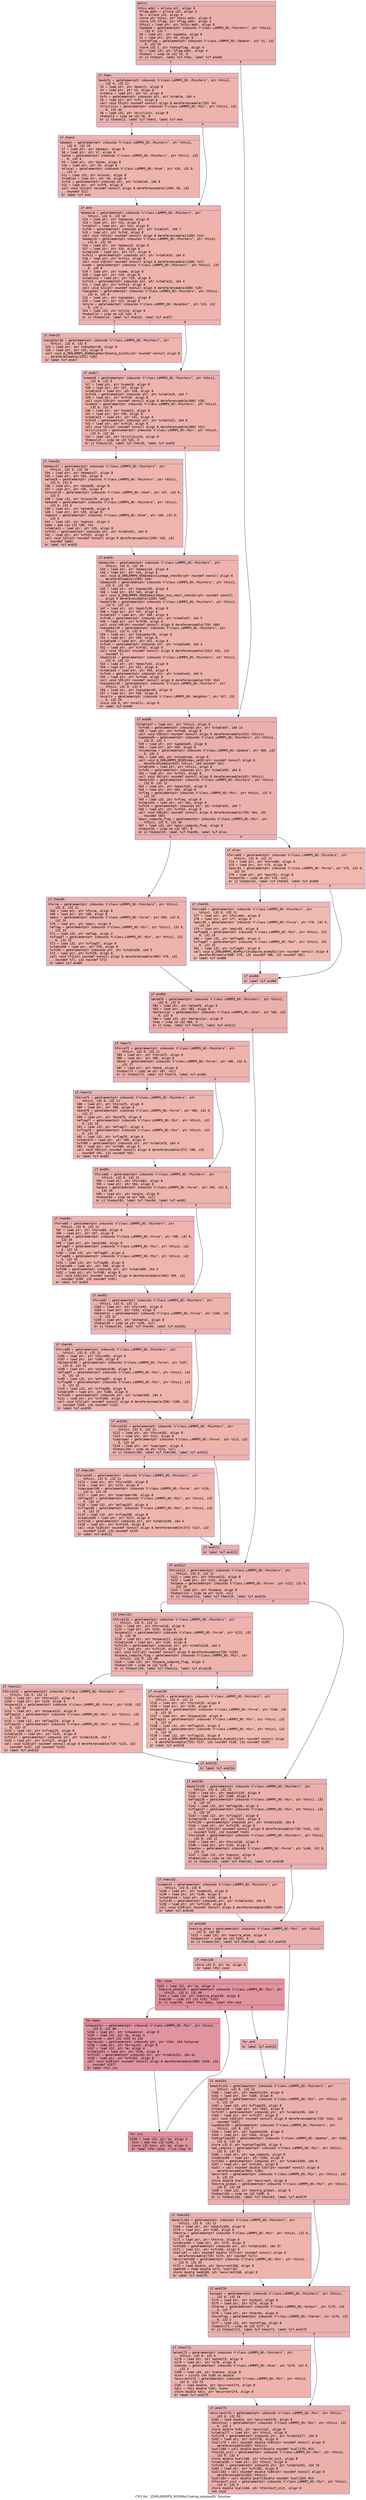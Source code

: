 digraph "CFG for '_ZN9LAMMPS_NS3Min13setup_minimalEi' function" {
	label="CFG for '_ZN9LAMMPS_NS3Min13setup_minimalEi' function";

	Node0x55814ac808a0 [shape=record,color="#3d50c3ff", style=filled, fillcolor="#d24b4070" fontname="Courier",label="{entry:\l|  %this.addr = alloca ptr, align 8\l  %flag.addr = alloca i32, align 4\l  %m = alloca i32, align 4\l  store ptr %this, ptr %this.addr, align 8\l  store i32 %flag, ptr %flag.addr, align 4\l  %this1 = load ptr, ptr %this.addr, align 8\l  %update = getelementptr inbounds %\"class.LAMMPS_NS::Pointers\", ptr %this1,\l... i32 0, i32 7\l  %0 = load ptr, ptr %update, align 8\l  %1 = load ptr, ptr %0, align 8\l  %setupflag = getelementptr inbounds %\"class.LAMMPS_NS::Update\", ptr %1, i32\l... 0, i32 16\l  store i32 1, ptr %setupflag, align 4\l  %2 = load i32, ptr %flag.addr, align 4\l  %tobool = icmp ne i32 %2, 0\l  br i1 %tobool, label %if.then, label %if.end46\l|{<s0>T|<s1>F}}"];
	Node0x55814ac808a0:s0 -> Node0x55814ac845a0[tooltip="entry -> if.then\nProbability 62.50%" ];
	Node0x55814ac808a0:s1 -> Node0x55814ac84610[tooltip="entry -> if.end46\nProbability 37.50%" ];
	Node0x55814ac845a0 [shape=record,color="#3d50c3ff", style=filled, fillcolor="#d6524470" fontname="Courier",label="{if.then:\l|  %modify = getelementptr inbounds %\"class.LAMMPS_NS::Pointers\", ptr %this1,\l... i32 0, i32 12\l  %3 = load ptr, ptr %modify, align 8\l  %4 = load ptr, ptr %3, align 8\l  %vtable = load ptr, ptr %4, align 8\l  %vfn = getelementptr inbounds ptr, ptr %vtable, i64 4\l  %5 = load ptr, ptr %vfn, align 8\l  call void %5(ptr noundef nonnull align 8 dereferenceable(720) %4)\l  %triclinic = getelementptr inbounds %\"class.LAMMPS_NS::Min\", ptr %this1, i32\l... 0, i32 44\l  %6 = load i32, ptr %triclinic, align 8\l  %tobool2 = icmp ne i32 %6, 0\l  br i1 %tobool2, label %if.then3, label %if.end\l|{<s0>T|<s1>F}}"];
	Node0x55814ac845a0:s0 -> Node0x55814ac84fb0[tooltip="if.then -> if.then3\nProbability 62.50%" ];
	Node0x55814ac845a0:s1 -> Node0x55814ac85030[tooltip="if.then -> if.end\nProbability 37.50%" ];
	Node0x55814ac84fb0 [shape=record,color="#3d50c3ff", style=filled, fillcolor="#d8564670" fontname="Courier",label="{if.then3:\l|  %domain = getelementptr inbounds %\"class.LAMMPS_NS::Pointers\", ptr %this1,\l... i32 0, i32 10\l  %7 = load ptr, ptr %domain, align 8\l  %8 = load ptr, ptr %7, align 8\l  %atom = getelementptr inbounds %\"class.LAMMPS_NS::Pointers\", ptr %this1, i32\l... 0, i32 6\l  %9 = load ptr, ptr %atom, align 8\l  %10 = load ptr, ptr %9, align 8\l  %nlocal = getelementptr inbounds %\"class.LAMMPS_NS::Atom\", ptr %10, i32 0,\l... i32 4\l  %11 = load i32, ptr %nlocal, align 8\l  %vtable4 = load ptr, ptr %8, align 8\l  %vfn5 = getelementptr inbounds ptr, ptr %vtable4, i64 9\l  %12 = load ptr, ptr %vfn5, align 8\l  call void %12(ptr noundef nonnull align 8 dereferenceable(1200) %8, i32\l... noundef %11)\l  br label %if.end\l}"];
	Node0x55814ac84fb0 -> Node0x55814ac85030[tooltip="if.then3 -> if.end\nProbability 100.00%" ];
	Node0x55814ac85030 [shape=record,color="#3d50c3ff", style=filled, fillcolor="#d6524470" fontname="Courier",label="{if.end:\l|  %domain6 = getelementptr inbounds %\"class.LAMMPS_NS::Pointers\", ptr\l... %this1, i32 0, i32 10\l  %13 = load ptr, ptr %domain6, align 8\l  %14 = load ptr, ptr %13, align 8\l  %vtable7 = load ptr, ptr %14, align 8\l  %vfn8 = getelementptr inbounds ptr, ptr %vtable7, i64 7\l  %15 = load ptr, ptr %vfn8, align 8\l  call void %15(ptr noundef nonnull align 8 dereferenceable(1200) %14)\l  %domain9 = getelementptr inbounds %\"class.LAMMPS_NS::Pointers\", ptr %this1,\l... i32 0, i32 10\l  %16 = load ptr, ptr %domain9, align 8\l  %17 = load ptr, ptr %16, align 8\l  %vtable10 = load ptr, ptr %17, align 8\l  %vfn11 = getelementptr inbounds ptr, ptr %vtable10, i64 6\l  %18 = load ptr, ptr %vfn11, align 8\l  call void %18(ptr noundef nonnull align 8 dereferenceable(1200) %17)\l  %comm = getelementptr inbounds %\"class.LAMMPS_NS::Pointers\", ptr %this1, i32\l... 0, i32 9\l  %19 = load ptr, ptr %comm, align 8\l  %20 = load ptr, ptr %19, align 8\l  %vtable12 = load ptr, ptr %20, align 8\l  %vfn13 = getelementptr inbounds ptr, ptr %vtable12, i64 4\l  %21 = load ptr, ptr %vfn13, align 8\l  call void %21(ptr noundef nonnull align 8 dereferenceable(600) %20)\l  %neighbor = getelementptr inbounds %\"class.LAMMPS_NS::Pointers\", ptr %this1,\l... i32 0, i32 8\l  %22 = load ptr, ptr %neighbor, align 8\l  %23 = load ptr, ptr %22, align 8\l  %style = getelementptr inbounds %\"class.LAMMPS_NS::Neighbor\", ptr %23, i32\l... 0, i32 1\l  %24 = load i32, ptr %style, align 8\l  %tobool14 = icmp ne i32 %24, 0\l  br i1 %tobool14, label %if.then15, label %if.end17\l|{<s0>T|<s1>F}}"];
	Node0x55814ac85030:s0 -> Node0x55814ac86d90[tooltip="if.end -> if.then15\nProbability 62.50%" ];
	Node0x55814ac85030:s1 -> Node0x55814ac86e10[tooltip="if.end -> if.end17\nProbability 37.50%" ];
	Node0x55814ac86d90 [shape=record,color="#3d50c3ff", style=filled, fillcolor="#d8564670" fontname="Courier",label="{if.then15:\l|  %neighbor16 = getelementptr inbounds %\"class.LAMMPS_NS::Pointers\", ptr\l... %this1, i32 0, i32 8\l  %25 = load ptr, ptr %neighbor16, align 8\l  %26 = load ptr, ptr %25, align 8\l  call void @_ZN9LAMMPS_NS8Neighbor10setup_binsEv(ptr noundef nonnull align 8\l... dereferenceable(1252) %26)\l  br label %if.end17\l}"];
	Node0x55814ac86d90 -> Node0x55814ac86e10[tooltip="if.then15 -> if.end17\nProbability 100.00%" ];
	Node0x55814ac86e10 [shape=record,color="#3d50c3ff", style=filled, fillcolor="#d6524470" fontname="Courier",label="{if.end17:\l|  %comm18 = getelementptr inbounds %\"class.LAMMPS_NS::Pointers\", ptr %this1,\l... i32 0, i32 9\l  %27 = load ptr, ptr %comm18, align 8\l  %28 = load ptr, ptr %27, align 8\l  %vtable19 = load ptr, ptr %28, align 8\l  %vfn20 = getelementptr inbounds ptr, ptr %vtable19, i64 7\l  %29 = load ptr, ptr %vfn20, align 8\l  call void %29(ptr noundef nonnull align 8 dereferenceable(600) %28)\l  %comm21 = getelementptr inbounds %\"class.LAMMPS_NS::Pointers\", ptr %this1,\l... i32 0, i32 9\l  %30 = load ptr, ptr %comm21, align 8\l  %31 = load ptr, ptr %30, align 8\l  %vtable22 = load ptr, ptr %31, align 8\l  %vfn23 = getelementptr inbounds ptr, ptr %vtable22, i64 8\l  %32 = load ptr, ptr %vfn23, align 8\l  call void %32(ptr noundef nonnull align 8 dereferenceable(600) %31)\l  %triclinic24 = getelementptr inbounds %\"class.LAMMPS_NS::Min\", ptr %this1,\l... i32 0, i32 44\l  %33 = load i32, ptr %triclinic24, align 8\l  %tobool25 = icmp ne i32 %33, 0\l  br i1 %tobool25, label %if.then26, label %if.end33\l|{<s0>T|<s1>F}}"];
	Node0x55814ac86e10:s0 -> Node0x55814ac87e60[tooltip="if.end17 -> if.then26\nProbability 62.50%" ];
	Node0x55814ac86e10:s1 -> Node0x55814ac87ee0[tooltip="if.end17 -> if.end33\nProbability 37.50%" ];
	Node0x55814ac87e60 [shape=record,color="#3d50c3ff", style=filled, fillcolor="#d8564670" fontname="Courier",label="{if.then26:\l|  %domain27 = getelementptr inbounds %\"class.LAMMPS_NS::Pointers\", ptr\l... %this1, i32 0, i32 10\l  %34 = load ptr, ptr %domain27, align 8\l  %35 = load ptr, ptr %34, align 8\l  %atom28 = getelementptr inbounds %\"class.LAMMPS_NS::Pointers\", ptr %this1,\l... i32 0, i32 6\l  %36 = load ptr, ptr %atom28, align 8\l  %37 = load ptr, ptr %36, align 8\l  %nlocal29 = getelementptr inbounds %\"class.LAMMPS_NS::Atom\", ptr %37, i32 0,\l... i32 4\l  %38 = load i32, ptr %nlocal29, align 8\l  %atom30 = getelementptr inbounds %\"class.LAMMPS_NS::Pointers\", ptr %this1,\l... i32 0, i32 6\l  %39 = load ptr, ptr %atom30, align 8\l  %40 = load ptr, ptr %39, align 8\l  %nghost = getelementptr inbounds %\"class.LAMMPS_NS::Atom\", ptr %40, i32 0,\l... i32 5\l  %41 = load i32, ptr %nghost, align 4\l  %add = add nsw i32 %38, %41\l  %vtable31 = load ptr, ptr %35, align 8\l  %vfn32 = getelementptr inbounds ptr, ptr %vtable31, i64 8\l  %42 = load ptr, ptr %vfn32, align 8\l  call void %42(ptr noundef nonnull align 8 dereferenceable(1200) %35, i32\l... noundef %add)\l  br label %if.end33\l}"];
	Node0x55814ac87e60 -> Node0x55814ac87ee0[tooltip="if.then26 -> if.end33\nProbability 100.00%" ];
	Node0x55814ac87ee0 [shape=record,color="#3d50c3ff", style=filled, fillcolor="#d6524470" fontname="Courier",label="{if.end33:\l|  %domain34 = getelementptr inbounds %\"class.LAMMPS_NS::Pointers\", ptr\l... %this1, i32 0, i32 10\l  %43 = load ptr, ptr %domain34, align 8\l  %44 = load ptr, ptr %43, align 8\l  call void @_ZN9LAMMPS_NS6Domain11image_checkEv(ptr noundef nonnull align 8\l... dereferenceable(1200) %44)\l  %domain35 = getelementptr inbounds %\"class.LAMMPS_NS::Pointers\", ptr %this1,\l... i32 0, i32 10\l  %45 = load ptr, ptr %domain35, align 8\l  %46 = load ptr, ptr %45, align 8\l  call void @_ZN9LAMMPS_NS6Domain19box_too_small_checkEv(ptr noundef nonnull\l... align 8 dereferenceable(1200) %46)\l  %modify36 = getelementptr inbounds %\"class.LAMMPS_NS::Pointers\", ptr %this1,\l... i32 0, i32 12\l  %47 = load ptr, ptr %modify36, align 8\l  %48 = load ptr, ptr %47, align 8\l  %vtable37 = load ptr, ptr %48, align 8\l  %vfn38 = getelementptr inbounds ptr, ptr %vtable37, i64 5\l  %49 = load ptr, ptr %vfn38, align 8\l  call void %49(ptr noundef nonnull align 8 dereferenceable(720) %48)\l  %neighbor39 = getelementptr inbounds %\"class.LAMMPS_NS::Pointers\", ptr\l... %this1, i32 0, i32 8\l  %50 = load ptr, ptr %neighbor39, align 8\l  %51 = load ptr, ptr %50, align 8\l  %vtable40 = load ptr, ptr %51, align 8\l  %vfn41 = getelementptr inbounds ptr, ptr %vtable40, i64 4\l  %52 = load ptr, ptr %vfn41, align 8\l  call void %52(ptr noundef nonnull align 8 dereferenceable(1252) %51, i32\l... noundef 1)\l  %modify42 = getelementptr inbounds %\"class.LAMMPS_NS::Pointers\", ptr %this1,\l... i32 0, i32 12\l  %53 = load ptr, ptr %modify42, align 8\l  %54 = load ptr, ptr %53, align 8\l  %vtable43 = load ptr, ptr %54, align 8\l  %vfn44 = getelementptr inbounds ptr, ptr %vtable43, i64 6\l  %55 = load ptr, ptr %vfn44, align 8\l  call void %55(ptr noundef nonnull align 8 dereferenceable(720) %54)\l  %neighbor45 = getelementptr inbounds %\"class.LAMMPS_NS::Pointers\", ptr\l... %this1, i32 0, i32 8\l  %56 = load ptr, ptr %neighbor45, align 8\l  %57 = load ptr, ptr %56, align 8\l  %ncalls = getelementptr inbounds %\"class.LAMMPS_NS::Neighbor\", ptr %57, i32\l... 0, i32 25\l  store i64 0, ptr %ncalls, align 8\l  br label %if.end46\l}"];
	Node0x55814ac87ee0 -> Node0x55814ac84610[tooltip="if.end33 -> if.end46\nProbability 100.00%" ];
	Node0x55814ac84610 [shape=record,color="#3d50c3ff", style=filled, fillcolor="#d24b4070" fontname="Courier",label="{if.end46:\l|  %vtable47 = load ptr, ptr %this1, align 8\l  %vfn48 = getelementptr inbounds ptr, ptr %vtable47, i64 14\l  %58 = load ptr, ptr %vfn48, align 8\l  call void %58(ptr noundef nonnull align 8 dereferenceable(632) %this1)\l  %update49 = getelementptr inbounds %\"class.LAMMPS_NS::Pointers\", ptr %this1,\l... i32 0, i32 7\l  %59 = load ptr, ptr %update49, align 8\l  %60 = load ptr, ptr %59, align 8\l  %ntimestep = getelementptr inbounds %\"class.LAMMPS_NS::Update\", ptr %60, i32\l... 0, i32 4\l  %61 = load i64, ptr %ntimestep, align 8\l  call void @_ZN9LAMMPS_NS3Min6ev_setEl(ptr noundef nonnull align 8\l... dereferenceable(632) %this1, i64 noundef %61)\l  %vtable50 = load ptr, ptr %this1, align 8\l  %vfn51 = getelementptr inbounds ptr, ptr %vtable50, i64 6\l  %62 = load ptr, ptr %vfn51, align 8\l  call void %62(ptr noundef nonnull align 8 dereferenceable(632) %this1)\l  %modify52 = getelementptr inbounds %\"class.LAMMPS_NS::Pointers\", ptr %this1,\l... i32 0, i32 12\l  %63 = load ptr, ptr %modify52, align 8\l  %64 = load ptr, ptr %63, align 8\l  %vflag = getelementptr inbounds %\"class.LAMMPS_NS::Min\", ptr %this1, i32 0,\l... i32 15\l  %65 = load i32, ptr %vflag, align 8\l  %vtable53 = load ptr, ptr %64, align 8\l  %vfn54 = getelementptr inbounds ptr, ptr %vtable53, i64 7\l  %66 = load ptr, ptr %vfn54, align 8\l  call void %66(ptr noundef nonnull align 8 dereferenceable(720) %64, i32\l... noundef %65)\l  %pair_compute_flag = getelementptr inbounds %\"class.LAMMPS_NS::Min\", ptr\l... %this1, i32 0, i32 48\l  %67 = load i32, ptr %pair_compute_flag, align 8\l  %tobool55 = icmp ne i32 %67, 0\l  br i1 %tobool55, label %if.then56, label %if.else\l|{<s0>T|<s1>F}}"];
	Node0x55814ac84610:s0 -> Node0x55814ac8c2f0[tooltip="if.end46 -> if.then56\nProbability 62.50%" ];
	Node0x55814ac84610:s1 -> Node0x55814ac8c340[tooltip="if.end46 -> if.else\nProbability 37.50%" ];
	Node0x55814ac8c2f0 [shape=record,color="#3d50c3ff", style=filled, fillcolor="#d6524470" fontname="Courier",label="{if.then56:\l|  %force = getelementptr inbounds %\"class.LAMMPS_NS::Pointers\", ptr %this1,\l... i32 0, i32 11\l  %68 = load ptr, ptr %force, align 8\l  %69 = load ptr, ptr %68, align 8\l  %pair = getelementptr inbounds %\"class.LAMMPS_NS::Force\", ptr %69, i32 0,\l... i32 24\l  %70 = load ptr, ptr %pair, align 8\l  %eflag = getelementptr inbounds %\"class.LAMMPS_NS::Min\", ptr %this1, i32 0,\l... i32 14\l  %71 = load i32, ptr %eflag, align 4\l  %vflag57 = getelementptr inbounds %\"class.LAMMPS_NS::Min\", ptr %this1, i32\l... 0, i32 15\l  %72 = load i32, ptr %vflag57, align 8\l  %vtable58 = load ptr, ptr %70, align 8\l  %vfn59 = getelementptr inbounds ptr, ptr %vtable58, i64 5\l  %73 = load ptr, ptr %vfn59, align 8\l  call void %73(ptr noundef nonnull align 8 dereferenceable(908) %70, i32\l... noundef %71, i32 noundef %72)\l  br label %if.end69\l}"];
	Node0x55814ac8c2f0 -> Node0x55814ac8cca0[tooltip="if.then56 -> if.end69\nProbability 100.00%" ];
	Node0x55814ac8c340 [shape=record,color="#3d50c3ff", style=filled, fillcolor="#dc5d4a70" fontname="Courier",label="{if.else:\l|  %force60 = getelementptr inbounds %\"class.LAMMPS_NS::Pointers\", ptr\l... %this1, i32 0, i32 11\l  %74 = load ptr, ptr %force60, align 8\l  %75 = load ptr, ptr %74, align 8\l  %pair61 = getelementptr inbounds %\"class.LAMMPS_NS::Force\", ptr %75, i32 0,\l... i32 24\l  %76 = load ptr, ptr %pair61, align 8\l  %tobool62 = icmp ne ptr %76, null\l  br i1 %tobool62, label %if.then63, label %if.end68\l|{<s0>T|<s1>F}}"];
	Node0x55814ac8c340:s0 -> Node0x55814ac8d120[tooltip="if.else -> if.then63\nProbability 62.50%" ];
	Node0x55814ac8c340:s1 -> Node0x55814ac8d1a0[tooltip="if.else -> if.end68\nProbability 37.50%" ];
	Node0x55814ac8d120 [shape=record,color="#3d50c3ff", style=filled, fillcolor="#de614d70" fontname="Courier",label="{if.then63:\l|  %force64 = getelementptr inbounds %\"class.LAMMPS_NS::Pointers\", ptr\l... %this1, i32 0, i32 11\l  %77 = load ptr, ptr %force64, align 8\l  %78 = load ptr, ptr %77, align 8\l  %pair65 = getelementptr inbounds %\"class.LAMMPS_NS::Force\", ptr %78, i32 0,\l... i32 24\l  %79 = load ptr, ptr %pair65, align 8\l  %eflag66 = getelementptr inbounds %\"class.LAMMPS_NS::Min\", ptr %this1, i32\l... 0, i32 14\l  %80 = load i32, ptr %eflag66, align 4\l  %vflag67 = getelementptr inbounds %\"class.LAMMPS_NS::Min\", ptr %this1, i32\l... 0, i32 15\l  %81 = load i32, ptr %vflag67, align 8\l  call void @_ZN9LAMMPS_NS4Pair13compute_dummyEii(ptr noundef nonnull align 8\l... dereferenceable(908) %79, i32 noundef %80, i32 noundef %81)\l  br label %if.end68\l}"];
	Node0x55814ac8d120 -> Node0x55814ac8d1a0[tooltip="if.then63 -> if.end68\nProbability 100.00%" ];
	Node0x55814ac8d1a0 [shape=record,color="#3d50c3ff", style=filled, fillcolor="#dc5d4a70" fontname="Courier",label="{if.end68:\l|  br label %if.end69\l}"];
	Node0x55814ac8d1a0 -> Node0x55814ac8cca0[tooltip="if.end68 -> if.end69\nProbability 100.00%" ];
	Node0x55814ac8cca0 [shape=record,color="#3d50c3ff", style=filled, fillcolor="#d24b4070" fontname="Courier",label="{if.end69:\l|  %atom70 = getelementptr inbounds %\"class.LAMMPS_NS::Pointers\", ptr %this1,\l... i32 0, i32 6\l  %82 = load ptr, ptr %atom70, align 8\l  %83 = load ptr, ptr %82, align 8\l  %molecular = getelementptr inbounds %\"class.LAMMPS_NS::Atom\", ptr %83, i32\l... 0, i32 8\l  %84 = load i32, ptr %molecular, align 8\l  %cmp = icmp ne i32 %84, 0\l  br i1 %cmp, label %if.then71, label %if.end112\l|{<s0>T|<s1>F}}"];
	Node0x55814ac8cca0:s0 -> Node0x55814ac8e440[tooltip="if.end69 -> if.then71\nProbability 62.50%" ];
	Node0x55814ac8cca0:s1 -> Node0x55814ac8e490[tooltip="if.end69 -> if.end112\nProbability 37.50%" ];
	Node0x55814ac8e440 [shape=record,color="#3d50c3ff", style=filled, fillcolor="#d6524470" fontname="Courier",label="{if.then71:\l|  %force72 = getelementptr inbounds %\"class.LAMMPS_NS::Pointers\", ptr\l... %this1, i32 0, i32 11\l  %85 = load ptr, ptr %force72, align 8\l  %86 = load ptr, ptr %85, align 8\l  %bond = getelementptr inbounds %\"class.LAMMPS_NS::Force\", ptr %86, i32 0,\l... i32 27\l  %87 = load ptr, ptr %bond, align 8\l  %tobool73 = icmp ne ptr %87, null\l  br i1 %tobool73, label %if.then74, label %if.end81\l|{<s0>T|<s1>F}}"];
	Node0x55814ac8e440:s0 -> Node0x55814ac34a80[tooltip="if.then71 -> if.then74\nProbability 62.50%" ];
	Node0x55814ac8e440:s1 -> Node0x55814ac34b00[tooltip="if.then71 -> if.end81\nProbability 37.50%" ];
	Node0x55814ac34a80 [shape=record,color="#3d50c3ff", style=filled, fillcolor="#d8564670" fontname="Courier",label="{if.then74:\l|  %force75 = getelementptr inbounds %\"class.LAMMPS_NS::Pointers\", ptr\l... %this1, i32 0, i32 11\l  %88 = load ptr, ptr %force75, align 8\l  %89 = load ptr, ptr %88, align 8\l  %bond76 = getelementptr inbounds %\"class.LAMMPS_NS::Force\", ptr %89, i32 0,\l... i32 27\l  %90 = load ptr, ptr %bond76, align 8\l  %eflag77 = getelementptr inbounds %\"class.LAMMPS_NS::Min\", ptr %this1, i32\l... 0, i32 14\l  %91 = load i32, ptr %eflag77, align 4\l  %vflag78 = getelementptr inbounds %\"class.LAMMPS_NS::Min\", ptr %this1, i32\l... 0, i32 15\l  %92 = load i32, ptr %vflag78, align 8\l  %vtable79 = load ptr, ptr %90, align 8\l  %vfn80 = getelementptr inbounds ptr, ptr %vtable79, i64 4\l  %93 = load ptr, ptr %vfn80, align 8\l  call void %93(ptr noundef nonnull align 8 dereferenceable(372) %90, i32\l... noundef %91, i32 noundef %92)\l  br label %if.end81\l}"];
	Node0x55814ac34a80 -> Node0x55814ac34b00[tooltip="if.then74 -> if.end81\nProbability 100.00%" ];
	Node0x55814ac34b00 [shape=record,color="#3d50c3ff", style=filled, fillcolor="#d6524470" fontname="Courier",label="{if.end81:\l|  %force82 = getelementptr inbounds %\"class.LAMMPS_NS::Pointers\", ptr\l... %this1, i32 0, i32 11\l  %94 = load ptr, ptr %force82, align 8\l  %95 = load ptr, ptr %94, align 8\l  %angle = getelementptr inbounds %\"class.LAMMPS_NS::Force\", ptr %95, i32 0,\l... i32 29\l  %96 = load ptr, ptr %angle, align 8\l  %tobool83 = icmp ne ptr %96, null\l  br i1 %tobool83, label %if.then84, label %if.end91\l|{<s0>T|<s1>F}}"];
	Node0x55814ac34b00:s0 -> Node0x55814ac898a0[tooltip="if.end81 -> if.then84\nProbability 62.50%" ];
	Node0x55814ac34b00:s1 -> Node0x55814ac89920[tooltip="if.end81 -> if.end91\nProbability 37.50%" ];
	Node0x55814ac898a0 [shape=record,color="#3d50c3ff", style=filled, fillcolor="#d8564670" fontname="Courier",label="{if.then84:\l|  %force85 = getelementptr inbounds %\"class.LAMMPS_NS::Pointers\", ptr\l... %this1, i32 0, i32 11\l  %97 = load ptr, ptr %force85, align 8\l  %98 = load ptr, ptr %97, align 8\l  %angle86 = getelementptr inbounds %\"class.LAMMPS_NS::Force\", ptr %98, i32 0,\l... i32 29\l  %99 = load ptr, ptr %angle86, align 8\l  %eflag87 = getelementptr inbounds %\"class.LAMMPS_NS::Min\", ptr %this1, i32\l... 0, i32 14\l  %100 = load i32, ptr %eflag87, align 4\l  %vflag88 = getelementptr inbounds %\"class.LAMMPS_NS::Min\", ptr %this1, i32\l... 0, i32 15\l  %101 = load i32, ptr %vflag88, align 8\l  %vtable89 = load ptr, ptr %99, align 8\l  %vfn90 = getelementptr inbounds ptr, ptr %vtable89, i64 3\l  %102 = load ptr, ptr %vfn90, align 8\l  call void %102(ptr noundef nonnull align 8 dereferenceable(360) %99, i32\l... noundef %100, i32 noundef %101)\l  br label %if.end91\l}"];
	Node0x55814ac898a0 -> Node0x55814ac89920[tooltip="if.then84 -> if.end91\nProbability 100.00%" ];
	Node0x55814ac89920 [shape=record,color="#3d50c3ff", style=filled, fillcolor="#d6524470" fontname="Courier",label="{if.end91:\l|  %force92 = getelementptr inbounds %\"class.LAMMPS_NS::Pointers\", ptr\l... %this1, i32 0, i32 11\l  %103 = load ptr, ptr %force92, align 8\l  %104 = load ptr, ptr %103, align 8\l  %dihedral = getelementptr inbounds %\"class.LAMMPS_NS::Force\", ptr %104, i32\l... 0, i32 31\l  %105 = load ptr, ptr %dihedral, align 8\l  %tobool93 = icmp ne ptr %105, null\l  br i1 %tobool93, label %if.then94, label %if.end101\l|{<s0>T|<s1>F}}"];
	Node0x55814ac89920:s0 -> Node0x55814ac37050[tooltip="if.end91 -> if.then94\nProbability 62.50%" ];
	Node0x55814ac89920:s1 -> Node0x55814ac370d0[tooltip="if.end91 -> if.end101\nProbability 37.50%" ];
	Node0x55814ac37050 [shape=record,color="#3d50c3ff", style=filled, fillcolor="#d8564670" fontname="Courier",label="{if.then94:\l|  %force95 = getelementptr inbounds %\"class.LAMMPS_NS::Pointers\", ptr\l... %this1, i32 0, i32 11\l  %106 = load ptr, ptr %force95, align 8\l  %107 = load ptr, ptr %106, align 8\l  %dihedral96 = getelementptr inbounds %\"class.LAMMPS_NS::Force\", ptr %107,\l... i32 0, i32 31\l  %108 = load ptr, ptr %dihedral96, align 8\l  %eflag97 = getelementptr inbounds %\"class.LAMMPS_NS::Min\", ptr %this1, i32\l... 0, i32 14\l  %109 = load i32, ptr %eflag97, align 4\l  %vflag98 = getelementptr inbounds %\"class.LAMMPS_NS::Min\", ptr %this1, i32\l... 0, i32 15\l  %110 = load i32, ptr %vflag98, align 8\l  %vtable99 = load ptr, ptr %108, align 8\l  %vfn100 = getelementptr inbounds ptr, ptr %vtable99, i64 4\l  %111 = load ptr, ptr %vfn100, align 8\l  call void %111(ptr noundef nonnull align 8 dereferenceable(356) %108, i32\l... noundef %109, i32 noundef %110)\l  br label %if.end101\l}"];
	Node0x55814ac37050 -> Node0x55814ac370d0[tooltip="if.then94 -> if.end101\nProbability 100.00%" ];
	Node0x55814ac370d0 [shape=record,color="#3d50c3ff", style=filled, fillcolor="#d6524470" fontname="Courier",label="{if.end101:\l|  %force102 = getelementptr inbounds %\"class.LAMMPS_NS::Pointers\", ptr\l... %this1, i32 0, i32 11\l  %112 = load ptr, ptr %force102, align 8\l  %113 = load ptr, ptr %112, align 8\l  %improper = getelementptr inbounds %\"class.LAMMPS_NS::Force\", ptr %113, i32\l... 0, i32 33\l  %114 = load ptr, ptr %improper, align 8\l  %tobool103 = icmp ne ptr %114, null\l  br i1 %tobool103, label %if.then104, label %if.end111\l|{<s0>T|<s1>F}}"];
	Node0x55814ac370d0:s0 -> Node0x55814ac37fe0[tooltip="if.end101 -> if.then104\nProbability 62.50%" ];
	Node0x55814ac370d0:s1 -> Node0x55814ac38060[tooltip="if.end101 -> if.end111\nProbability 37.50%" ];
	Node0x55814ac37fe0 [shape=record,color="#3d50c3ff", style=filled, fillcolor="#d8564670" fontname="Courier",label="{if.then104:\l|  %force105 = getelementptr inbounds %\"class.LAMMPS_NS::Pointers\", ptr\l... %this1, i32 0, i32 11\l  %115 = load ptr, ptr %force105, align 8\l  %116 = load ptr, ptr %115, align 8\l  %improper106 = getelementptr inbounds %\"class.LAMMPS_NS::Force\", ptr %116,\l... i32 0, i32 33\l  %117 = load ptr, ptr %improper106, align 8\l  %eflag107 = getelementptr inbounds %\"class.LAMMPS_NS::Min\", ptr %this1, i32\l... 0, i32 14\l  %118 = load i32, ptr %eflag107, align 4\l  %vflag108 = getelementptr inbounds %\"class.LAMMPS_NS::Min\", ptr %this1, i32\l... 0, i32 15\l  %119 = load i32, ptr %vflag108, align 8\l  %vtable109 = load ptr, ptr %117, align 8\l  %vfn110 = getelementptr inbounds ptr, ptr %vtable109, i64 4\l  %120 = load ptr, ptr %vfn110, align 8\l  call void %120(ptr noundef nonnull align 8 dereferenceable(372) %117, i32\l... noundef %118, i32 noundef %119)\l  br label %if.end111\l}"];
	Node0x55814ac37fe0 -> Node0x55814ac38060[tooltip="if.then104 -> if.end111\nProbability 100.00%" ];
	Node0x55814ac38060 [shape=record,color="#3d50c3ff", style=filled, fillcolor="#d6524470" fontname="Courier",label="{if.end111:\l|  br label %if.end112\l}"];
	Node0x55814ac38060 -> Node0x55814ac8e490[tooltip="if.end111 -> if.end112\nProbability 100.00%" ];
	Node0x55814ac8e490 [shape=record,color="#3d50c3ff", style=filled, fillcolor="#d24b4070" fontname="Courier",label="{if.end112:\l|  %force113 = getelementptr inbounds %\"class.LAMMPS_NS::Pointers\", ptr\l... %this1, i32 0, i32 11\l  %121 = load ptr, ptr %force113, align 8\l  %122 = load ptr, ptr %121, align 8\l  %kspace = getelementptr inbounds %\"class.LAMMPS_NS::Force\", ptr %122, i32 0,\l... i32 35\l  %123 = load ptr, ptr %kspace, align 8\l  %tobool114 = icmp ne ptr %123, null\l  br i1 %tobool114, label %if.then115, label %if.end134\l|{<s0>T|<s1>F}}"];
	Node0x55814ac8e490:s0 -> Node0x55814ac38fc0[tooltip="if.end112 -> if.then115\nProbability 62.50%" ];
	Node0x55814ac8e490:s1 -> Node0x55814ac39040[tooltip="if.end112 -> if.end134\nProbability 37.50%" ];
	Node0x55814ac38fc0 [shape=record,color="#3d50c3ff", style=filled, fillcolor="#d6524470" fontname="Courier",label="{if.then115:\l|  %force116 = getelementptr inbounds %\"class.LAMMPS_NS::Pointers\", ptr\l... %this1, i32 0, i32 11\l  %124 = load ptr, ptr %force116, align 8\l  %125 = load ptr, ptr %124, align 8\l  %kspace117 = getelementptr inbounds %\"class.LAMMPS_NS::Force\", ptr %125, i32\l... 0, i32 35\l  %126 = load ptr, ptr %kspace117, align 8\l  %vtable118 = load ptr, ptr %126, align 8\l  %vfn119 = getelementptr inbounds ptr, ptr %vtable118, i64 5\l  %127 = load ptr, ptr %vfn119, align 8\l  call void %127(ptr noundef nonnull align 8 dereferenceable(720) %126)\l  %kspace_compute_flag = getelementptr inbounds %\"class.LAMMPS_NS::Min\", ptr\l... %this1, i32 0, i32 49\l  %128 = load i32, ptr %kspace_compute_flag, align 4\l  %tobool120 = icmp ne i32 %128, 0\l  br i1 %tobool120, label %if.then121, label %if.else128\l|{<s0>T|<s1>F}}"];
	Node0x55814ac38fc0:s0 -> Node0x55814ac39a40[tooltip="if.then115 -> if.then121\nProbability 62.50%" ];
	Node0x55814ac38fc0:s1 -> Node0x55814ac39a90[tooltip="if.then115 -> if.else128\nProbability 37.50%" ];
	Node0x55814ac39a40 [shape=record,color="#3d50c3ff", style=filled, fillcolor="#d8564670" fontname="Courier",label="{if.then121:\l|  %force122 = getelementptr inbounds %\"class.LAMMPS_NS::Pointers\", ptr\l... %this1, i32 0, i32 11\l  %129 = load ptr, ptr %force122, align 8\l  %130 = load ptr, ptr %129, align 8\l  %kspace123 = getelementptr inbounds %\"class.LAMMPS_NS::Force\", ptr %130, i32\l... 0, i32 35\l  %131 = load ptr, ptr %kspace123, align 8\l  %eflag124 = getelementptr inbounds %\"class.LAMMPS_NS::Min\", ptr %this1, i32\l... 0, i32 14\l  %132 = load i32, ptr %eflag124, align 4\l  %vflag125 = getelementptr inbounds %\"class.LAMMPS_NS::Min\", ptr %this1, i32\l... 0, i32 15\l  %133 = load i32, ptr %vflag125, align 8\l  %vtable126 = load ptr, ptr %131, align 8\l  %vfn127 = getelementptr inbounds ptr, ptr %vtable126, i64 7\l  %134 = load ptr, ptr %vfn127, align 8\l  call void %134(ptr noundef nonnull align 8 dereferenceable(720) %131, i32\l... noundef %132, i32 noundef %133)\l  br label %if.end133\l}"];
	Node0x55814ac39a40 -> Node0x55814ac3a540[tooltip="if.then121 -> if.end133\nProbability 100.00%" ];
	Node0x55814ac39a90 [shape=record,color="#3d50c3ff", style=filled, fillcolor="#de614d70" fontname="Courier",label="{if.else128:\l|  %force129 = getelementptr inbounds %\"class.LAMMPS_NS::Pointers\", ptr\l... %this1, i32 0, i32 11\l  %135 = load ptr, ptr %force129, align 8\l  %136 = load ptr, ptr %135, align 8\l  %kspace130 = getelementptr inbounds %\"class.LAMMPS_NS::Force\", ptr %136, i32\l... 0, i32 35\l  %137 = load ptr, ptr %kspace130, align 8\l  %eflag131 = getelementptr inbounds %\"class.LAMMPS_NS::Min\", ptr %this1, i32\l... 0, i32 14\l  %138 = load i32, ptr %eflag131, align 4\l  %vflag132 = getelementptr inbounds %\"class.LAMMPS_NS::Min\", ptr %this1, i32\l... 0, i32 15\l  %139 = load i32, ptr %vflag132, align 8\l  call void @_ZN9LAMMPS_NS6KSpace13compute_dummyEii(ptr noundef nonnull align\l... 8 dereferenceable(720) %137, i32 noundef %138, i32 noundef %139)\l  br label %if.end133\l}"];
	Node0x55814ac39a90 -> Node0x55814ac3a540[tooltip="if.else128 -> if.end133\nProbability 100.00%" ];
	Node0x55814ac3a540 [shape=record,color="#3d50c3ff", style=filled, fillcolor="#d6524470" fontname="Courier",label="{if.end133:\l|  br label %if.end134\l}"];
	Node0x55814ac3a540 -> Node0x55814ac39040[tooltip="if.end133 -> if.end134\nProbability 100.00%" ];
	Node0x55814ac39040 [shape=record,color="#3d50c3ff", style=filled, fillcolor="#d24b4070" fontname="Courier",label="{if.end134:\l|  %modify135 = getelementptr inbounds %\"class.LAMMPS_NS::Pointers\", ptr\l... %this1, i32 0, i32 12\l  %140 = load ptr, ptr %modify135, align 8\l  %141 = load ptr, ptr %140, align 8\l  %eflag136 = getelementptr inbounds %\"class.LAMMPS_NS::Min\", ptr %this1, i32\l... 0, i32 14\l  %142 = load i32, ptr %eflag136, align 4\l  %vflag137 = getelementptr inbounds %\"class.LAMMPS_NS::Min\", ptr %this1, i32\l... 0, i32 15\l  %143 = load i32, ptr %vflag137, align 8\l  %vtable138 = load ptr, ptr %141, align 8\l  %vfn139 = getelementptr inbounds ptr, ptr %vtable138, i64 8\l  %144 = load ptr, ptr %vfn139, align 8\l  call void %144(ptr noundef nonnull align 8 dereferenceable(720) %141, i32\l... noundef %142, i32 noundef %143)\l  %force140 = getelementptr inbounds %\"class.LAMMPS_NS::Pointers\", ptr %this1,\l... i32 0, i32 11\l  %145 = load ptr, ptr %force140, align 8\l  %146 = load ptr, ptr %145, align 8\l  %newton = getelementptr inbounds %\"class.LAMMPS_NS::Force\", ptr %146, i32 0,\l... i32 21\l  %147 = load i32, ptr %newton, align 8\l  %tobool141 = icmp ne i32 %147, 0\l  br i1 %tobool141, label %if.then142, label %if.end146\l|{<s0>T|<s1>F}}"];
	Node0x55814ac39040:s0 -> Node0x55814ac3ba30[tooltip="if.end134 -> if.then142\nProbability 62.50%" ];
	Node0x55814ac39040:s1 -> Node0x55814ac3bab0[tooltip="if.end134 -> if.end146\nProbability 37.50%" ];
	Node0x55814ac3ba30 [shape=record,color="#3d50c3ff", style=filled, fillcolor="#d6524470" fontname="Courier",label="{if.then142:\l|  %comm143 = getelementptr inbounds %\"class.LAMMPS_NS::Pointers\", ptr\l... %this1, i32 0, i32 9\l  %148 = load ptr, ptr %comm143, align 8\l  %149 = load ptr, ptr %148, align 8\l  %vtable144 = load ptr, ptr %149, align 8\l  %vfn145 = getelementptr inbounds ptr, ptr %vtable144, i64 6\l  %150 = load ptr, ptr %vfn145, align 8\l  call void %150(ptr noundef nonnull align 8 dereferenceable(600) %149)\l  br label %if.end146\l}"];
	Node0x55814ac3ba30 -> Node0x55814ac3bab0[tooltip="if.then142 -> if.end146\nProbability 100.00%" ];
	Node0x55814ac3bab0 [shape=record,color="#3d50c3ff", style=filled, fillcolor="#d24b4070" fontname="Courier",label="{if.end146:\l|  %nextra_atom = getelementptr inbounds %\"class.LAMMPS_NS::Min\", ptr %this1,\l... i32 0, i32 60\l  %151 = load i32, ptr %nextra_atom, align 8\l  %tobool147 = icmp ne i32 %151, 0\l  br i1 %tobool147, label %if.then148, label %if.end153\l|{<s0>T|<s1>F}}"];
	Node0x55814ac3bab0:s0 -> Node0x55814ac3c340[tooltip="if.end146 -> if.then148\nProbability 62.50%" ];
	Node0x55814ac3bab0:s1 -> Node0x55814ac3c3c0[tooltip="if.end146 -> if.end153\nProbability 37.50%" ];
	Node0x55814ac3c340 [shape=record,color="#3d50c3ff", style=filled, fillcolor="#d6524470" fontname="Courier",label="{if.then148:\l|  store i32 0, ptr %m, align 4\l  br label %for.cond\l}"];
	Node0x55814ac3c340 -> Node0x55814ac3c590[tooltip="if.then148 -> for.cond\nProbability 100.00%" ];
	Node0x55814ac3c590 [shape=record,color="#b70d28ff", style=filled, fillcolor="#b70d2870" fontname="Courier",label="{for.cond:\l|  %152 = load i32, ptr %m, align 4\l  %nextra_atom149 = getelementptr inbounds %\"class.LAMMPS_NS::Min\", ptr\l... %this1, i32 0, i32 60\l  %153 = load i32, ptr %nextra_atom149, align 8\l  %cmp150 = icmp slt i32 %152, %153\l  br i1 %cmp150, label %for.body, label %for.end\l|{<s0>T|<s1>F}}"];
	Node0x55814ac3c590:s0 -> Node0x55814ac8d3b0[tooltip="for.cond -> for.body\nProbability 96.88%" ];
	Node0x55814ac3c590:s1 -> Node0x55814ac8d430[tooltip="for.cond -> for.end\nProbability 3.12%" ];
	Node0x55814ac8d3b0 [shape=record,color="#b70d28ff", style=filled, fillcolor="#b70d2870" fontname="Courier",label="{for.body:\l|  %requestor = getelementptr inbounds %\"class.LAMMPS_NS::Min\", ptr %this1,\l... i32 0, i32 66\l  %154 = load ptr, ptr %requestor, align 8\l  %155 = load i32, ptr %m, align 4\l  %idxprom = sext i32 %155 to i64\l  %arrayidx = getelementptr inbounds ptr, ptr %154, i64 %idxprom\l  %156 = load ptr, ptr %arrayidx, align 8\l  %157 = load i32, ptr %m, align 4\l  %vtable151 = load ptr, ptr %156, align 8\l  %vfn152 = getelementptr inbounds ptr, ptr %vtable151, i64 43\l  %158 = load ptr, ptr %vfn152, align 8\l  call void %158(ptr noundef nonnull align 8 dereferenceable(908) %156, i32\l... noundef %157)\l  br label %for.inc\l}"];
	Node0x55814ac8d3b0 -> Node0x55814ac8dce0[tooltip="for.body -> for.inc\nProbability 100.00%" ];
	Node0x55814ac8dce0 [shape=record,color="#b70d28ff", style=filled, fillcolor="#b70d2870" fontname="Courier",label="{for.inc:\l|  %159 = load i32, ptr %m, align 4\l  %inc = add nsw i32 %159, 1\l  store i32 %inc, ptr %m, align 4\l  br label %for.cond, !llvm.loop !6\l}"];
	Node0x55814ac8dce0 -> Node0x55814ac3c590[tooltip="for.inc -> for.cond\nProbability 100.00%" ];
	Node0x55814ac8d430 [shape=record,color="#3d50c3ff", style=filled, fillcolor="#d6524470" fontname="Courier",label="{for.end:\l|  br label %if.end153\l}"];
	Node0x55814ac8d430 -> Node0x55814ac3c3c0[tooltip="for.end -> if.end153\nProbability 100.00%" ];
	Node0x55814ac3c3c0 [shape=record,color="#3d50c3ff", style=filled, fillcolor="#d24b4070" fontname="Courier",label="{if.end153:\l|  %modify154 = getelementptr inbounds %\"class.LAMMPS_NS::Pointers\", ptr\l... %this1, i32 0, i32 12\l  %160 = load ptr, ptr %modify154, align 8\l  %161 = load ptr, ptr %160, align 8\l  %vflag155 = getelementptr inbounds %\"class.LAMMPS_NS::Min\", ptr %this1, i32\l... 0, i32 15\l  %162 = load i32, ptr %vflag155, align 8\l  %vtable156 = load ptr, ptr %161, align 8\l  %vfn157 = getelementptr inbounds ptr, ptr %vtable156, i64 3\l  %163 = load ptr, ptr %vfn157, align 8\l  call void %163(ptr noundef nonnull align 8 dereferenceable(720) %161, i32\l... noundef %162)\l  %update158 = getelementptr inbounds %\"class.LAMMPS_NS::Pointers\", ptr\l... %this1, i32 0, i32 7\l  %164 = load ptr, ptr %update158, align 8\l  %165 = load ptr, ptr %164, align 8\l  %setupflag159 = getelementptr inbounds %\"class.LAMMPS_NS::Update\", ptr %165,\l... i32 0, i32 16\l  store i32 0, ptr %setupflag159, align 4\l  %pe_compute = getelementptr inbounds %\"class.LAMMPS_NS::Min\", ptr %this1,\l... i32 0, i32 52\l  %166 = load ptr, ptr %pe_compute, align 8\l  %vtable160 = load ptr, ptr %166, align 8\l  %vfn161 = getelementptr inbounds ptr, ptr %vtable160, i64 6\l  %167 = load ptr, ptr %vfn161, align 8\l  %call = call noundef double %167(ptr noundef nonnull align 8\l... dereferenceable(564) %166)\l  %ecurrent = getelementptr inbounds %\"class.LAMMPS_NS::Min\", ptr %this1, i32\l... 0, i32 53\l  store double %call, ptr %ecurrent, align 8\l  %nextra_global = getelementptr inbounds %\"class.LAMMPS_NS::Min\", ptr %this1,\l... i32 0, i32 58\l  %168 = load i32, ptr %nextra_global, align 8\l  %tobool162 = icmp ne i32 %168, 0\l  br i1 %tobool162, label %if.then163, label %if.end170\l|{<s0>T|<s1>F}}"];
	Node0x55814ac3c3c0:s0 -> Node0x55814aca13b0[tooltip="if.end153 -> if.then163\nProbability 62.50%" ];
	Node0x55814ac3c3c0:s1 -> Node0x55814aca1430[tooltip="if.end153 -> if.end170\nProbability 37.50%" ];
	Node0x55814aca13b0 [shape=record,color="#3d50c3ff", style=filled, fillcolor="#d6524470" fontname="Courier",label="{if.then163:\l|  %modify164 = getelementptr inbounds %\"class.LAMMPS_NS::Pointers\", ptr\l... %this1, i32 0, i32 12\l  %169 = load ptr, ptr %modify164, align 8\l  %170 = load ptr, ptr %169, align 8\l  %fextra = getelementptr inbounds %\"class.LAMMPS_NS::Min\", ptr %this1, i32 0,\l... i32 59\l  %171 = load ptr, ptr %fextra, align 8\l  %vtable165 = load ptr, ptr %170, align 8\l  %vfn166 = getelementptr inbounds ptr, ptr %vtable165, i64 37\l  %172 = load ptr, ptr %vfn166, align 8\l  %call167 = call noundef double %172(ptr noundef nonnull align 8\l... dereferenceable(720) %170, ptr noundef %171)\l  %ecurrent168 = getelementptr inbounds %\"class.LAMMPS_NS::Min\", ptr %this1,\l... i32 0, i32 53\l  %173 = load double, ptr %ecurrent168, align 8\l  %add169 = fadd double %173, %call167\l  store double %add169, ptr %ecurrent168, align 8\l  br label %if.end170\l}"];
	Node0x55814aca13b0 -> Node0x55814aca1430[tooltip="if.then163 -> if.end170\nProbability 100.00%" ];
	Node0x55814aca1430 [shape=record,color="#3d50c3ff", style=filled, fillcolor="#d24b4070" fontname="Courier",label="{if.end170:\l|  %output = getelementptr inbounds %\"class.LAMMPS_NS::Pointers\", ptr %this1,\l... i32 0, i32 14\l  %174 = load ptr, ptr %output, align 8\l  %175 = load ptr, ptr %174, align 8\l  %thermo = getelementptr inbounds %\"class.LAMMPS_NS::Output\", ptr %175, i32\l... 0, i32 7\l  %176 = load ptr, ptr %thermo, align 8\l  %normflag = getelementptr inbounds %\"class.LAMMPS_NS::Thermo\", ptr %176, i32\l... 0, i32 2\l  %177 = load i32, ptr %normflag, align 8\l  %tobool171 = icmp ne i32 %177, 0\l  br i1 %tobool171, label %if.then172, label %if.end175\l|{<s0>T|<s1>F}}"];
	Node0x55814aca1430:s0 -> Node0x55814aca2470[tooltip="if.end170 -> if.then172\nProbability 62.50%" ];
	Node0x55814aca1430:s1 -> Node0x55814aca24f0[tooltip="if.end170 -> if.end175\nProbability 37.50%" ];
	Node0x55814aca2470 [shape=record,color="#3d50c3ff", style=filled, fillcolor="#d6524470" fontname="Courier",label="{if.then172:\l|  %atom173 = getelementptr inbounds %\"class.LAMMPS_NS::Pointers\", ptr\l... %this1, i32 0, i32 6\l  %178 = load ptr, ptr %atom173, align 8\l  %179 = load ptr, ptr %178, align 8\l  %natoms = getelementptr inbounds %\"class.LAMMPS_NS::Atom\", ptr %179, i32 0,\l... i32 3\l  %180 = load i64, ptr %natoms, align 8\l  %conv = sitofp i64 %180 to double\l  %ecurrent174 = getelementptr inbounds %\"class.LAMMPS_NS::Min\", ptr %this1,\l... i32 0, i32 53\l  %181 = load double, ptr %ecurrent174, align 8\l  %div = fdiv double %181, %conv\l  store double %div, ptr %ecurrent174, align 8\l  br label %if.end175\l}"];
	Node0x55814aca2470 -> Node0x55814aca24f0[tooltip="if.then172 -> if.end175\nProbability 100.00%" ];
	Node0x55814aca24f0 [shape=record,color="#3d50c3ff", style=filled, fillcolor="#d24b4070" fontname="Courier",label="{if.end175:\l|  %ecurrent176 = getelementptr inbounds %\"class.LAMMPS_NS::Min\", ptr %this1,\l... i32 0, i32 53\l  %182 = load double, ptr %ecurrent176, align 8\l  %einitial = getelementptr inbounds %\"class.LAMMPS_NS::Min\", ptr %this1, i32\l... 0, i32 1\l  store double %182, ptr %einitial, align 8\l  %vtable177 = load ptr, ptr %this1, align 8\l  %vfn178 = getelementptr inbounds ptr, ptr %vtable177, i64 9\l  %183 = load ptr, ptr %vfn178, align 8\l  %call179 = call noundef double %183(ptr noundef nonnull align 8\l... dereferenceable(632) %this1)\l  %call180 = call double @sqrt(double noundef %call179) #14\l  %fnorm2_init = getelementptr inbounds %\"class.LAMMPS_NS::Min\", ptr %this1,\l... i32 0, i32 4\l  store double %call180, ptr %fnorm2_init, align 8\l  %vtable181 = load ptr, ptr %this1, align 8\l  %vfn182 = getelementptr inbounds ptr, ptr %vtable181, i64 10\l  %184 = load ptr, ptr %vfn182, align 8\l  %call183 = call noundef double %184(ptr noundef nonnull align 8\l... dereferenceable(632) %this1)\l  %call184 = call double @sqrt(double noundef %call183) #14\l  %fnorminf_init = getelementptr inbounds %\"class.LAMMPS_NS::Min\", ptr %this1,\l... i32 0, i32 5\l  store double %call184, ptr %fnorminf_init, align 8\l  ret void\l}"];
}
